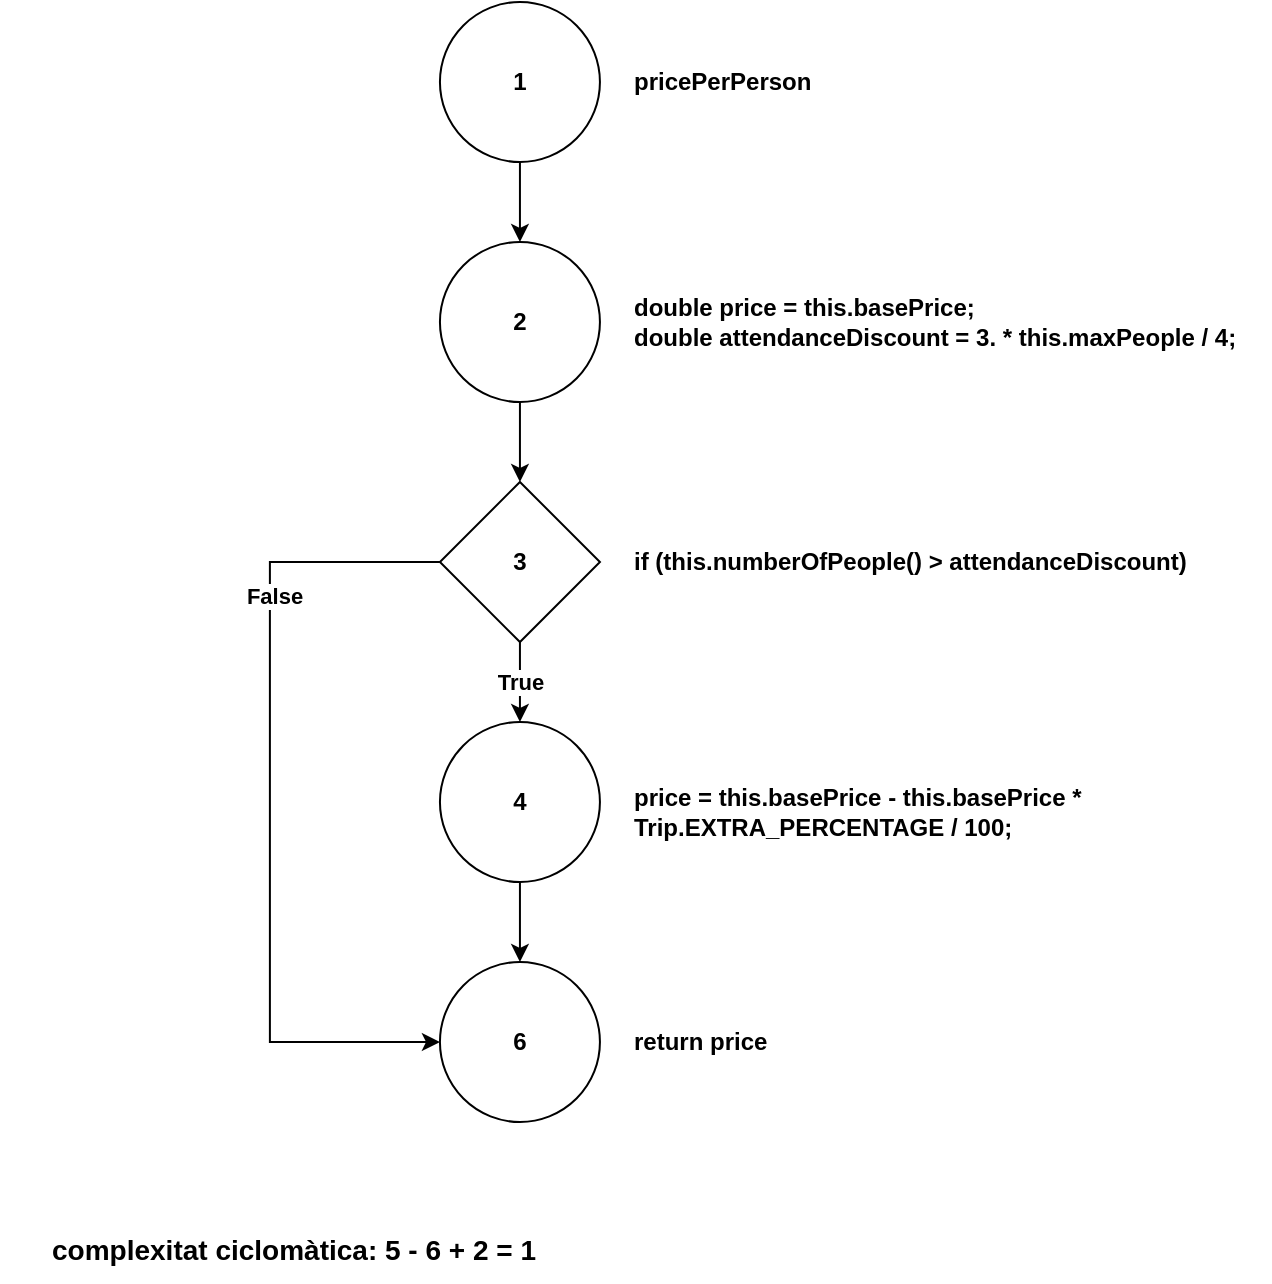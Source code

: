 <mxfile version="13.9.9" type="device"><diagram id="mBQF02CpR_SIOfEC48uh" name="Page-1"><mxGraphModel dx="981" dy="563" grid="1" gridSize="10" guides="1" tooltips="1" connect="1" arrows="1" fold="1" page="1" pageScale="1" pageWidth="850" pageHeight="1100" math="0" shadow="0"><root><mxCell id="0"/><mxCell id="1" parent="0"/><mxCell id="ST0UEN2hsrYPPtr7krpE-7" style="edgeStyle=orthogonalEdgeStyle;rounded=0;orthogonalLoop=1;jettySize=auto;html=1;fontStyle=1" edge="1" parent="1" source="ST0UEN2hsrYPPtr7krpE-1" target="ST0UEN2hsrYPPtr7krpE-3"><mxGeometry relative="1" as="geometry"/></mxCell><mxCell id="ST0UEN2hsrYPPtr7krpE-1" value="1" style="ellipse;whiteSpace=wrap;html=1;aspect=fixed;fontStyle=1" vertex="1" parent="1"><mxGeometry x="259.97" y="80" width="80" height="80" as="geometry"/></mxCell><mxCell id="ST0UEN2hsrYPPtr7krpE-2" value="pricePerPerson" style="text;html=1;strokeColor=none;fillColor=none;align=left;verticalAlign=middle;whiteSpace=wrap;rounded=0;fontStyle=1" vertex="1" parent="1"><mxGeometry x="354.97" y="110" width="120" height="20" as="geometry"/></mxCell><mxCell id="ST0UEN2hsrYPPtr7krpE-8" style="edgeStyle=orthogonalEdgeStyle;rounded=0;orthogonalLoop=1;jettySize=auto;html=1;fontStyle=1" edge="1" parent="1" source="ST0UEN2hsrYPPtr7krpE-3" target="ST0UEN2hsrYPPtr7krpE-5"><mxGeometry relative="1" as="geometry"/></mxCell><mxCell id="ST0UEN2hsrYPPtr7krpE-3" value="2" style="ellipse;whiteSpace=wrap;html=1;aspect=fixed;fontStyle=1" vertex="1" parent="1"><mxGeometry x="259.97" y="200" width="80" height="80" as="geometry"/></mxCell><mxCell id="ST0UEN2hsrYPPtr7krpE-4" value="double price = this.basePrice;&lt;br&gt;&lt;div&gt;&lt;span&gt;double attendanceDiscount = 3. * this.maxPeople / 4;&lt;/span&gt;&lt;/div&gt;" style="text;html=1;strokeColor=none;fillColor=none;align=left;verticalAlign=middle;whiteSpace=wrap;rounded=0;fontStyle=1" vertex="1" parent="1"><mxGeometry x="354.97" y="225" width="320" height="30" as="geometry"/></mxCell><mxCell id="ST0UEN2hsrYPPtr7krpE-10" value="True" style="edgeStyle=orthogonalEdgeStyle;rounded=0;orthogonalLoop=1;jettySize=auto;html=1;fontStyle=1" edge="1" parent="1" source="ST0UEN2hsrYPPtr7krpE-5" target="ST0UEN2hsrYPPtr7krpE-9"><mxGeometry relative="1" as="geometry"/></mxCell><mxCell id="ST0UEN2hsrYPPtr7krpE-16" style="edgeStyle=orthogonalEdgeStyle;rounded=0;orthogonalLoop=1;jettySize=auto;html=1;entryX=0;entryY=0.5;entryDx=0;entryDy=0;fontStyle=1" edge="1" parent="1" source="ST0UEN2hsrYPPtr7krpE-5" target="ST0UEN2hsrYPPtr7krpE-13"><mxGeometry relative="1" as="geometry"><Array as="points"><mxPoint x="174.97" y="360"/><mxPoint x="174.97" y="600"/></Array></mxGeometry></mxCell><mxCell id="ST0UEN2hsrYPPtr7krpE-17" value="False" style="edgeLabel;html=1;align=center;verticalAlign=middle;resizable=0;points=[];fontStyle=1" vertex="1" connectable="0" parent="ST0UEN2hsrYPPtr7krpE-16"><mxGeometry x="-0.503" y="2" relative="1" as="geometry"><mxPoint as="offset"/></mxGeometry></mxCell><mxCell id="ST0UEN2hsrYPPtr7krpE-5" value="3" style="rhombus;whiteSpace=wrap;html=1;fontStyle=1" vertex="1" parent="1"><mxGeometry x="259.97" y="320" width="80" height="80" as="geometry"/></mxCell><mxCell id="ST0UEN2hsrYPPtr7krpE-6" value="if (this.numberOfPeople() &amp;gt; attendanceDiscount)" style="text;html=1;strokeColor=none;fillColor=none;align=left;verticalAlign=middle;whiteSpace=wrap;rounded=0;fontStyle=1" vertex="1" parent="1"><mxGeometry x="354.97" y="350" width="280" height="20" as="geometry"/></mxCell><mxCell id="ST0UEN2hsrYPPtr7krpE-14" style="edgeStyle=orthogonalEdgeStyle;rounded=0;orthogonalLoop=1;jettySize=auto;html=1;fontStyle=1" edge="1" parent="1" source="ST0UEN2hsrYPPtr7krpE-9" target="ST0UEN2hsrYPPtr7krpE-13"><mxGeometry relative="1" as="geometry"/></mxCell><mxCell id="ST0UEN2hsrYPPtr7krpE-9" value="4" style="ellipse;whiteSpace=wrap;html=1;aspect=fixed;fontStyle=1" vertex="1" parent="1"><mxGeometry x="259.97" y="440" width="80" height="80" as="geometry"/></mxCell><mxCell id="ST0UEN2hsrYPPtr7krpE-11" value="price = this.basePrice - this.basePrice * Trip.EXTRA_PERCENTAGE / 100;" style="text;html=1;strokeColor=none;fillColor=none;align=left;verticalAlign=middle;whiteSpace=wrap;rounded=0;fontStyle=1" vertex="1" parent="1"><mxGeometry x="354.97" y="470" width="280" height="30" as="geometry"/></mxCell><mxCell id="ST0UEN2hsrYPPtr7krpE-13" value="6" style="ellipse;whiteSpace=wrap;html=1;aspect=fixed;fontStyle=1" vertex="1" parent="1"><mxGeometry x="259.97" y="560" width="80" height="80" as="geometry"/></mxCell><mxCell id="ST0UEN2hsrYPPtr7krpE-15" value="&lt;span&gt;return price&lt;/span&gt;" style="text;html=1;strokeColor=none;fillColor=none;align=left;verticalAlign=middle;whiteSpace=wrap;rounded=0;fontStyle=1" vertex="1" parent="1"><mxGeometry x="354.97" y="590" width="110" height="20" as="geometry"/></mxCell><mxCell id="ST0UEN2hsrYPPtr7krpE-18" value="&lt;p style=&quot;margin-bottom: 0in ; line-height: 1.25px ; background: transparent ; margin-left: 0.5in ; text-indent: -0.25in&quot;&gt;&lt;font style=&quot;font-size: 14px&quot;&gt;&lt;b&gt;complexitat ciclomàtica: 5 - 6 + 2 = 1&lt;/b&gt;&lt;/font&gt;&lt;/p&gt;" style="text;html=1;strokeColor=none;fillColor=none;align=left;verticalAlign=middle;whiteSpace=wrap;rounded=0;" vertex="1" parent="1"><mxGeometry x="40" y="680" width="280" height="40" as="geometry"/></mxCell></root></mxGraphModel></diagram></mxfile>